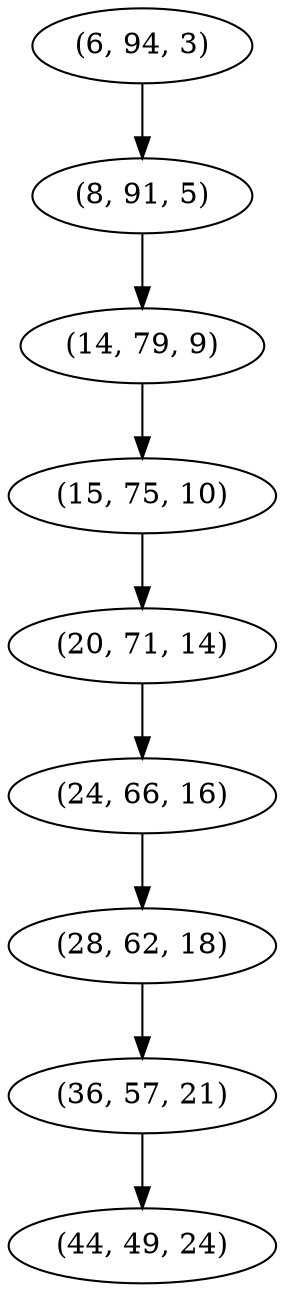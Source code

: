 digraph tree {
    "(6, 94, 3)";
    "(8, 91, 5)";
    "(14, 79, 9)";
    "(15, 75, 10)";
    "(20, 71, 14)";
    "(24, 66, 16)";
    "(28, 62, 18)";
    "(36, 57, 21)";
    "(44, 49, 24)";
    "(6, 94, 3)" -> "(8, 91, 5)";
    "(8, 91, 5)" -> "(14, 79, 9)";
    "(14, 79, 9)" -> "(15, 75, 10)";
    "(15, 75, 10)" -> "(20, 71, 14)";
    "(20, 71, 14)" -> "(24, 66, 16)";
    "(24, 66, 16)" -> "(28, 62, 18)";
    "(28, 62, 18)" -> "(36, 57, 21)";
    "(36, 57, 21)" -> "(44, 49, 24)";
}
